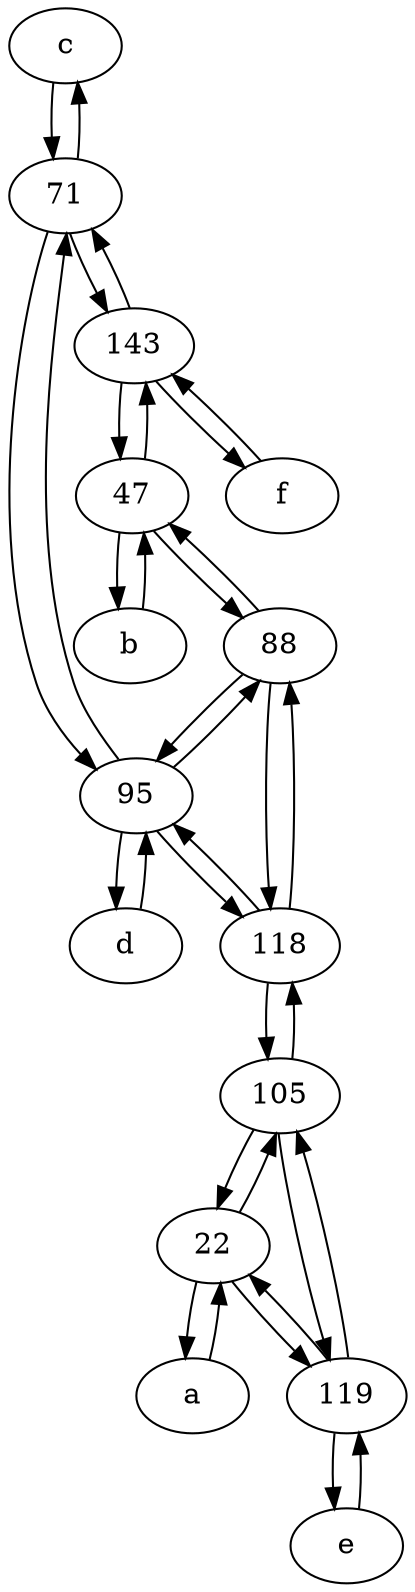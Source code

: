 digraph  {
	c [pos="20,10!"];
	95;
	71;
	105;
	143;
	47;
	a [pos="40,10!"];
	b [pos="50,20!"];
	f [pos="15,45!"];
	22;
	e [pos="30,50!"];
	88;
	d [pos="20,30!"];
	118;
	119;
	143 -> f;
	d -> 95;
	95 -> d;
	88 -> 118;
	22 -> a;
	118 -> 88;
	143 -> 71;
	105 -> 118;
	c -> 71;
	88 -> 95;
	118 -> 95;
	47 -> b;
	47 -> 88;
	71 -> 143;
	105 -> 119;
	a -> 22;
	22 -> 119;
	22 -> 105;
	88 -> 47;
	143 -> 47;
	119 -> 22;
	118 -> 105;
	105 -> 22;
	71 -> 95;
	71 -> c;
	95 -> 88;
	e -> 119;
	b -> 47;
	f -> 143;
	119 -> 105;
	119 -> e;
	47 -> 143;
	95 -> 118;
	95 -> 71;

	}